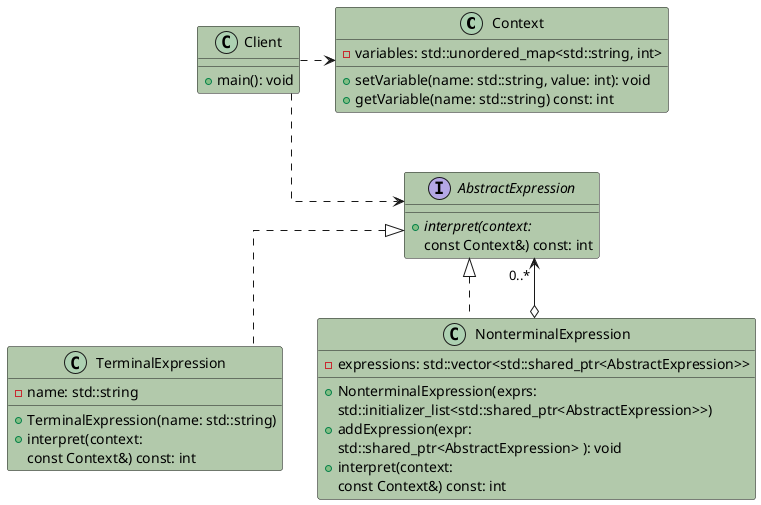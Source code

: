 ' Copyright (c) 2025 Franz Steinkress
' Licensed under the MIT License - see LICENSE for details
@startuml
skinparam linetype ortho
skinparam classBackgroundColor #B2C9AB

class Context {
    - variables: std::unordered_map<std::string, int>
    + setVariable(name: std::string, value: int): void
    + getVariable(name: std::string) const: int
}
interface AbstractExpression {
    + {abstract} interpret(context: 
      const Context&) const: int
}
class TerminalExpression {
    - name: std::string
    + TerminalExpression(name: std::string)
    + interpret(context: 
      const Context&) const: int
}
class NonterminalExpression {
    - expressions: std::vector<std::shared_ptr<AbstractExpression>>
    + NonterminalExpression(exprs: 
      std::initializer_list<std::shared_ptr<AbstractExpression>>)
    + addExpression(expr: 
      std::shared_ptr<AbstractExpression> ): void
    + interpret(context: 
      const Context&) const: int
}
class Client {
    + main(): void
}

AbstractExpression <|.. TerminalExpression
AbstractExpression <|.. NonterminalExpression
NonterminalExpression o--> "0..*  " AbstractExpression
Context .[hidden]down.> AbstractExpression
Client .[hidden]down.> TerminalExpression
Client .right.> Context
Client .right.> AbstractExpression
@enduml
